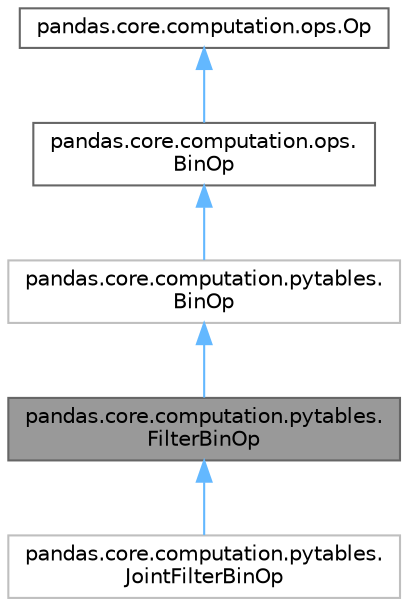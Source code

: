 digraph "pandas.core.computation.pytables.FilterBinOp"
{
 // LATEX_PDF_SIZE
  bgcolor="transparent";
  edge [fontname=Helvetica,fontsize=10,labelfontname=Helvetica,labelfontsize=10];
  node [fontname=Helvetica,fontsize=10,shape=box,height=0.2,width=0.4];
  Node1 [id="Node000001",label="pandas.core.computation.pytables.\lFilterBinOp",height=0.2,width=0.4,color="gray40", fillcolor="grey60", style="filled", fontcolor="black",tooltip=" "];
  Node2 -> Node1 [id="edge5_Node000001_Node000002",dir="back",color="steelblue1",style="solid",tooltip=" "];
  Node2 [id="Node000002",label="pandas.core.computation.pytables.\lBinOp",height=0.2,width=0.4,color="grey75", fillcolor="white", style="filled",URL="$db/d53/classpandas_1_1core_1_1computation_1_1pytables_1_1BinOp.html",tooltip=" "];
  Node3 -> Node2 [id="edge6_Node000002_Node000003",dir="back",color="steelblue1",style="solid",tooltip=" "];
  Node3 [id="Node000003",label="pandas.core.computation.ops.\lBinOp",height=0.2,width=0.4,color="gray40", fillcolor="white", style="filled",URL="$d6/d96/classpandas_1_1core_1_1computation_1_1ops_1_1BinOp.html",tooltip=" "];
  Node4 -> Node3 [id="edge7_Node000003_Node000004",dir="back",color="steelblue1",style="solid",tooltip=" "];
  Node4 [id="Node000004",label="pandas.core.computation.ops.Op",height=0.2,width=0.4,color="gray40", fillcolor="white", style="filled",URL="$d0/d08/classpandas_1_1core_1_1computation_1_1ops_1_1Op.html",tooltip=" "];
  Node1 -> Node5 [id="edge8_Node000001_Node000005",dir="back",color="steelblue1",style="solid",tooltip=" "];
  Node5 [id="Node000005",label="pandas.core.computation.pytables.\lJointFilterBinOp",height=0.2,width=0.4,color="grey75", fillcolor="white", style="filled",URL="$de/dd4/classpandas_1_1core_1_1computation_1_1pytables_1_1JointFilterBinOp.html",tooltip=" "];
}
